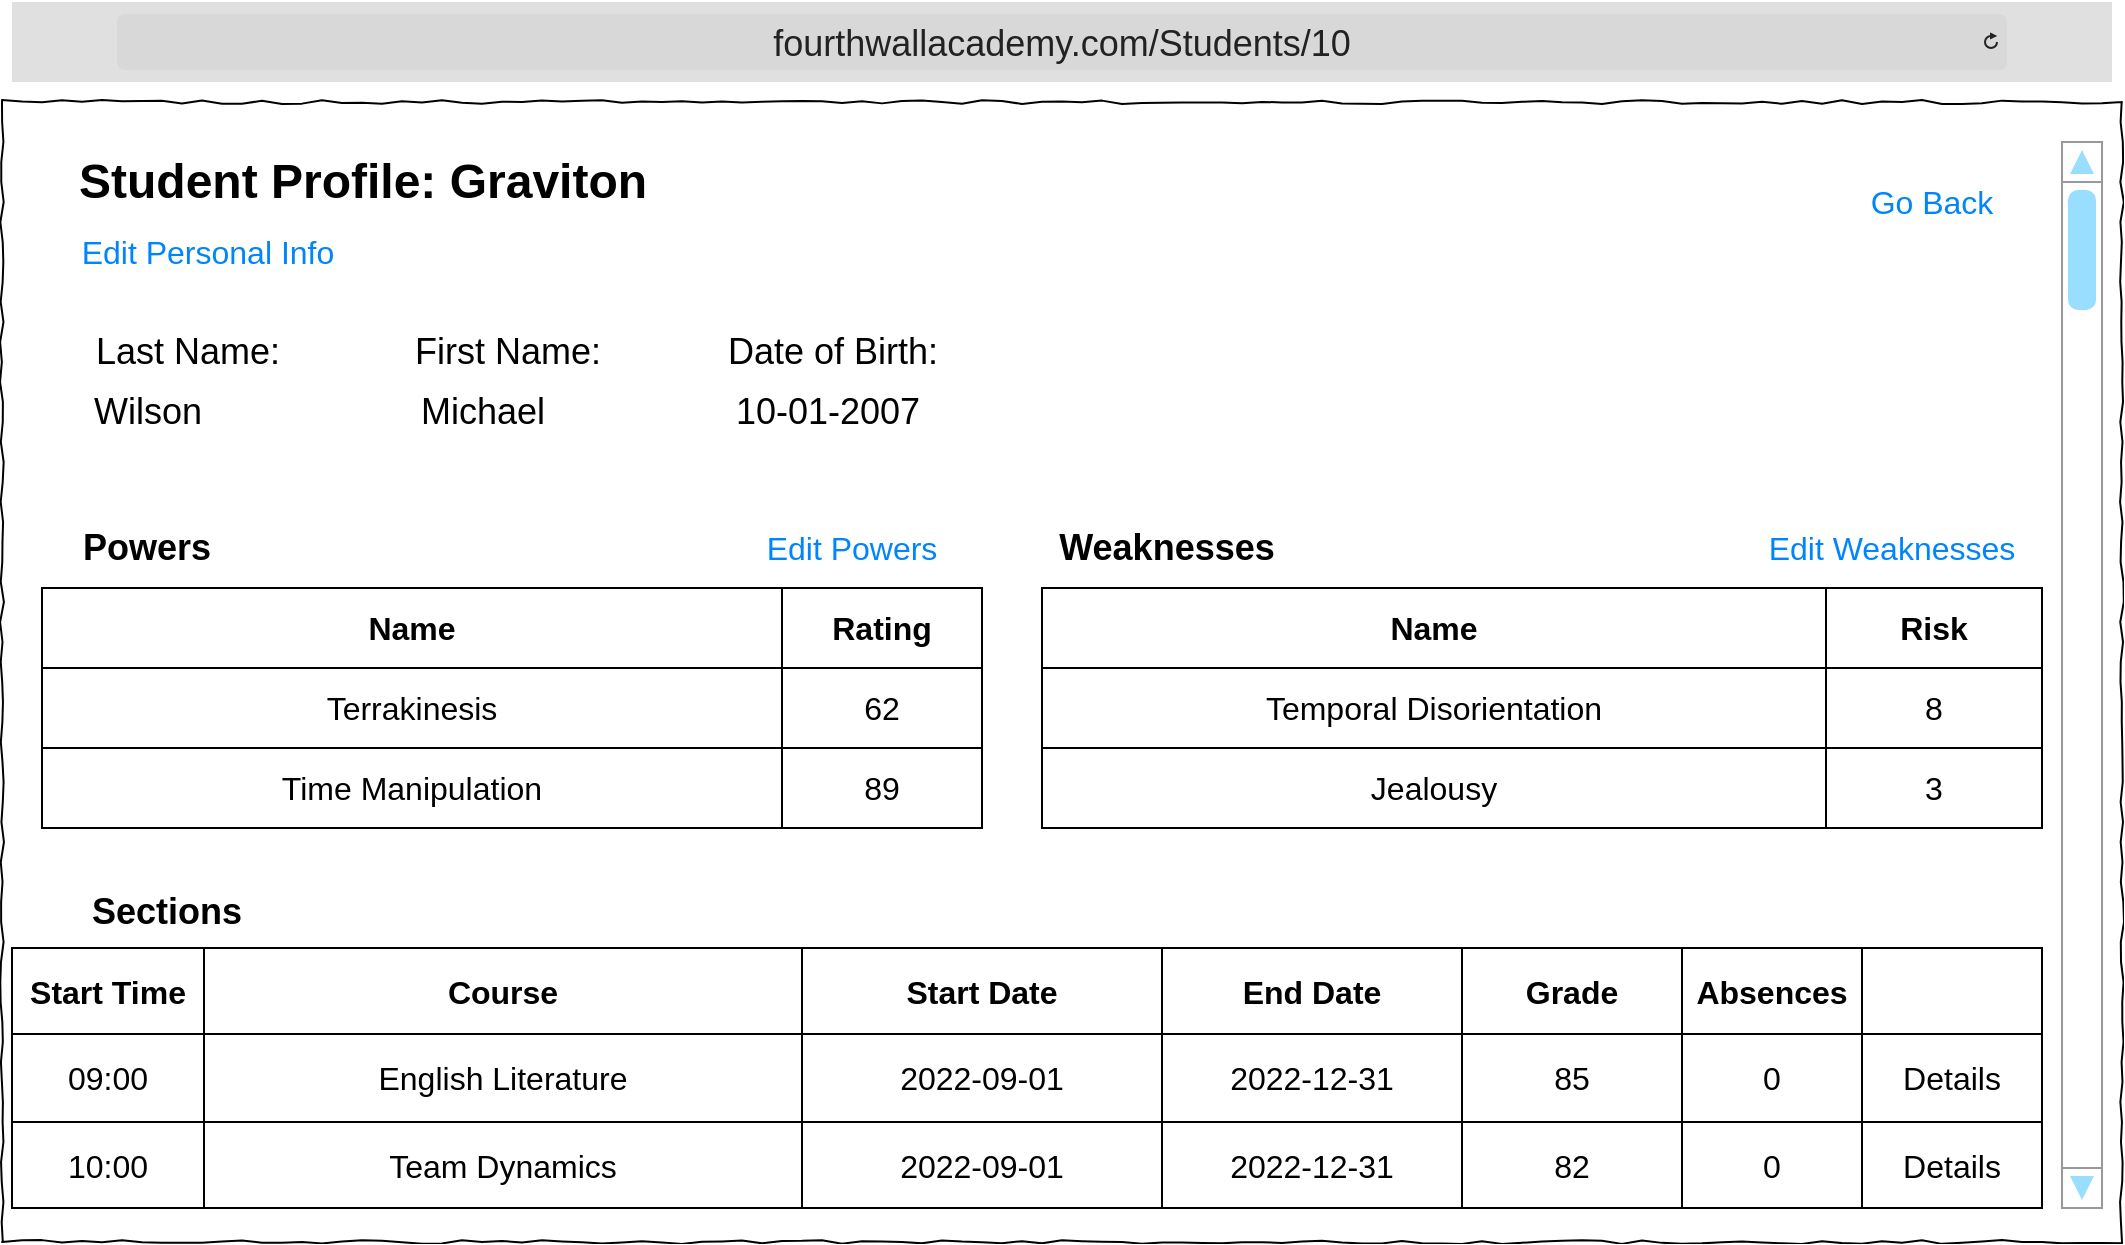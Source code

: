 <mxfile version="26.0.1">
  <diagram name="Page-1" id="03018318-947c-dd8e-b7a3-06fadd420f32">
    <mxGraphModel dx="3354" dy="1258" grid="1" gridSize="10" guides="1" tooltips="1" connect="1" arrows="1" fold="1" page="1" pageScale="1" pageWidth="1100" pageHeight="850" background="none" math="0" shadow="0">
      <root>
        <mxCell id="0" />
        <mxCell id="1" parent="0" />
        <mxCell id="677b7b8949515195-1" value="" style="whiteSpace=wrap;html=1;rounded=0;shadow=0;labelBackgroundColor=none;strokeColor=#000000;strokeWidth=1;fillColor=none;fontFamily=Verdana;fontSize=12;fontColor=#000000;align=center;comic=1;" parent="1" vertex="1">
          <mxGeometry x="20" y="70" width="1060" height="570" as="geometry" />
        </mxCell>
        <mxCell id="LmwmgGfayQPv5SeDVGtm-13" value="Go Back" style="html=1;shadow=0;dashed=0;shape=mxgraph.bootstrap.rrect;rSize=5;strokeColor=none;strokeWidth=1;fillColor=none;fontColor=#0085FC;whiteSpace=wrap;align=center;verticalAlign=middle;spacingLeft=0;fontStyle=0;fontSize=16;spacing=5;" parent="1" vertex="1">
          <mxGeometry x="940" y="100" width="90" height="40" as="geometry" />
        </mxCell>
        <mxCell id="LmwmgGfayQPv5SeDVGtm-14" value="&lt;font style=&quot;font-size: 18px;&quot;&gt;fourthwallacademy.com/Students/10&lt;/font&gt;" style="html=1;strokeWidth=1;shadow=0;dashed=0;shape=mxgraph.ios7ui.url;fillColor=#e0e0e0;strokeColor=#c0c0c0;buttonText=;strokeColor2=#222222;fontColor=#222222;fontSize=8;spacingTop=2;align=center;whiteSpace=wrap;" parent="1" vertex="1">
          <mxGeometry x="25" y="20" width="1050" height="40" as="geometry" />
        </mxCell>
        <mxCell id="yyuM_Z-W85GqfefdKvoD-1" value="&lt;font style=&quot;font-size: 18px;&quot;&gt;Wilson&lt;/font&gt;" style="text;html=1;align=center;verticalAlign=middle;whiteSpace=wrap;rounded=0;" parent="1" vertex="1">
          <mxGeometry x="57.5" y="210" width="70" height="30" as="geometry" />
        </mxCell>
        <mxCell id="yyuM_Z-W85GqfefdKvoD-2" value="&lt;font style=&quot;font-size: 18px;&quot;&gt;Last Name:&lt;/font&gt;" style="text;html=1;align=center;verticalAlign=middle;whiteSpace=wrap;rounded=0;" parent="1" vertex="1">
          <mxGeometry x="57.5" y="180" width="110" height="30" as="geometry" />
        </mxCell>
        <mxCell id="yyuM_Z-W85GqfefdKvoD-3" value="Student Profile: Graviton" style="text;strokeColor=none;fillColor=none;html=1;fontSize=24;fontStyle=1;verticalAlign=middle;align=center;" parent="1" vertex="1">
          <mxGeometry x="40" y="90" width="320" height="40" as="geometry" />
        </mxCell>
        <mxCell id="yyuM_Z-W85GqfefdKvoD-4" value="&lt;font style=&quot;font-size: 18px;&quot;&gt;First Name:&lt;/font&gt;" style="text;html=1;align=center;verticalAlign=middle;whiteSpace=wrap;rounded=0;" parent="1" vertex="1">
          <mxGeometry x="217.5" y="180" width="110" height="30" as="geometry" />
        </mxCell>
        <mxCell id="yyuM_Z-W85GqfefdKvoD-5" value="&lt;font style=&quot;font-size: 18px;&quot;&gt;Michael&lt;/font&gt;" style="text;html=1;align=center;verticalAlign=middle;whiteSpace=wrap;rounded=0;" parent="1" vertex="1">
          <mxGeometry x="227.5" y="210" width="65" height="30" as="geometry" />
        </mxCell>
        <mxCell id="yyuM_Z-W85GqfefdKvoD-6" value="&lt;font style=&quot;font-size: 18px;&quot;&gt;Date of Birth:&amp;nbsp;&lt;/font&gt;" style="text;html=1;align=center;verticalAlign=middle;whiteSpace=wrap;rounded=0;" parent="1" vertex="1">
          <mxGeometry x="377.5" y="180" width="120" height="30" as="geometry" />
        </mxCell>
        <mxCell id="yyuM_Z-W85GqfefdKvoD-7" value="&lt;span style=&quot;font-size: 18px;&quot;&gt;10-01-2007&lt;/span&gt;" style="text;html=1;align=center;verticalAlign=middle;whiteSpace=wrap;rounded=0;" parent="1" vertex="1">
          <mxGeometry x="377.5" y="210" width="110" height="30" as="geometry" />
        </mxCell>
        <mxCell id="yyuM_Z-W85GqfefdKvoD-21" value="" style="shape=table;startSize=0;container=1;collapsible=0;childLayout=tableLayout;fontSize=16;" parent="1" vertex="1">
          <mxGeometry x="40" y="313" width="470" height="120" as="geometry" />
        </mxCell>
        <mxCell id="yyuM_Z-W85GqfefdKvoD-22" value="" style="shape=tableRow;horizontal=0;startSize=0;swimlaneHead=0;swimlaneBody=0;strokeColor=inherit;top=0;left=0;bottom=0;right=0;collapsible=0;dropTarget=0;fillColor=none;points=[[0,0.5],[1,0.5]];portConstraint=eastwest;fontSize=16;" parent="yyuM_Z-W85GqfefdKvoD-21" vertex="1">
          <mxGeometry width="470" height="40" as="geometry" />
        </mxCell>
        <mxCell id="yyuM_Z-W85GqfefdKvoD-23" value="&lt;b&gt;Name&lt;/b&gt;" style="shape=partialRectangle;html=1;whiteSpace=wrap;connectable=0;strokeColor=inherit;overflow=hidden;fillColor=none;top=0;left=0;bottom=0;right=0;pointerEvents=1;fontSize=16;" parent="yyuM_Z-W85GqfefdKvoD-22" vertex="1">
          <mxGeometry width="370" height="40" as="geometry">
            <mxRectangle width="370" height="40" as="alternateBounds" />
          </mxGeometry>
        </mxCell>
        <mxCell id="yyuM_Z-W85GqfefdKvoD-25" value="&lt;b&gt;Rating&lt;/b&gt;" style="shape=partialRectangle;html=1;whiteSpace=wrap;connectable=0;strokeColor=inherit;overflow=hidden;fillColor=none;top=0;left=0;bottom=0;right=0;pointerEvents=1;fontSize=16;" parent="yyuM_Z-W85GqfefdKvoD-22" vertex="1">
          <mxGeometry x="370" width="100" height="40" as="geometry">
            <mxRectangle width="100" height="40" as="alternateBounds" />
          </mxGeometry>
        </mxCell>
        <mxCell id="yyuM_Z-W85GqfefdKvoD-26" value="" style="shape=tableRow;horizontal=0;startSize=0;swimlaneHead=0;swimlaneBody=0;strokeColor=inherit;top=0;left=0;bottom=0;right=0;collapsible=0;dropTarget=0;fillColor=none;points=[[0,0.5],[1,0.5]];portConstraint=eastwest;fontSize=16;" parent="yyuM_Z-W85GqfefdKvoD-21" vertex="1">
          <mxGeometry y="40" width="470" height="40" as="geometry" />
        </mxCell>
        <mxCell id="yyuM_Z-W85GqfefdKvoD-27" value="Terrakinesis" style="shape=partialRectangle;html=1;whiteSpace=wrap;connectable=0;strokeColor=inherit;overflow=hidden;fillColor=none;top=0;left=0;bottom=0;right=0;pointerEvents=1;fontSize=16;" parent="yyuM_Z-W85GqfefdKvoD-26" vertex="1">
          <mxGeometry width="370" height="40" as="geometry">
            <mxRectangle width="370" height="40" as="alternateBounds" />
          </mxGeometry>
        </mxCell>
        <mxCell id="yyuM_Z-W85GqfefdKvoD-29" value="62" style="shape=partialRectangle;html=1;whiteSpace=wrap;connectable=0;strokeColor=inherit;overflow=hidden;fillColor=none;top=0;left=0;bottom=0;right=0;pointerEvents=1;fontSize=16;" parent="yyuM_Z-W85GqfefdKvoD-26" vertex="1">
          <mxGeometry x="370" width="100" height="40" as="geometry">
            <mxRectangle width="100" height="40" as="alternateBounds" />
          </mxGeometry>
        </mxCell>
        <mxCell id="yyuM_Z-W85GqfefdKvoD-30" value="" style="shape=tableRow;horizontal=0;startSize=0;swimlaneHead=0;swimlaneBody=0;strokeColor=inherit;top=0;left=0;bottom=0;right=0;collapsible=0;dropTarget=0;fillColor=none;points=[[0,0.5],[1,0.5]];portConstraint=eastwest;fontSize=16;" parent="yyuM_Z-W85GqfefdKvoD-21" vertex="1">
          <mxGeometry y="80" width="470" height="40" as="geometry" />
        </mxCell>
        <mxCell id="yyuM_Z-W85GqfefdKvoD-31" value="Time Manipulation" style="shape=partialRectangle;html=1;whiteSpace=wrap;connectable=0;strokeColor=inherit;overflow=hidden;fillColor=none;top=0;left=0;bottom=0;right=0;pointerEvents=1;fontSize=16;" parent="yyuM_Z-W85GqfefdKvoD-30" vertex="1">
          <mxGeometry width="370" height="40" as="geometry">
            <mxRectangle width="370" height="40" as="alternateBounds" />
          </mxGeometry>
        </mxCell>
        <mxCell id="yyuM_Z-W85GqfefdKvoD-33" value="89" style="shape=partialRectangle;html=1;whiteSpace=wrap;connectable=0;strokeColor=inherit;overflow=hidden;fillColor=none;top=0;left=0;bottom=0;right=0;pointerEvents=1;fontSize=16;" parent="yyuM_Z-W85GqfefdKvoD-30" vertex="1">
          <mxGeometry x="370" width="100" height="40" as="geometry">
            <mxRectangle width="100" height="40" as="alternateBounds" />
          </mxGeometry>
        </mxCell>
        <mxCell id="yyuM_Z-W85GqfefdKvoD-37" value="&lt;b&gt;&lt;font style=&quot;font-size: 18px;&quot;&gt;Powers&lt;/font&gt;&lt;/b&gt;" style="text;html=1;align=center;verticalAlign=middle;whiteSpace=wrap;rounded=0;" parent="1" vertex="1">
          <mxGeometry x="40" y="278" width="105" height="30" as="geometry" />
        </mxCell>
        <mxCell id="yyuM_Z-W85GqfefdKvoD-38" value="Edit Powers" style="html=1;shadow=0;dashed=0;shape=mxgraph.bootstrap.rrect;rSize=5;strokeColor=none;strokeWidth=1;fillColor=none;fontColor=#0085FC;whiteSpace=wrap;align=center;verticalAlign=middle;spacingLeft=0;fontStyle=0;fontSize=16;spacing=5;" parent="1" vertex="1">
          <mxGeometry x="390" y="278" width="110" height="30" as="geometry" />
        </mxCell>
        <mxCell id="yyuM_Z-W85GqfefdKvoD-39" value="&lt;b&gt;&lt;font style=&quot;font-size: 18px;&quot;&gt;Weaknesses&lt;/font&gt;&lt;/b&gt;" style="text;html=1;align=center;verticalAlign=middle;whiteSpace=wrap;rounded=0;" parent="1" vertex="1">
          <mxGeometry x="550" y="278" width="105" height="30" as="geometry" />
        </mxCell>
        <mxCell id="yyuM_Z-W85GqfefdKvoD-40" value="Edit Weaknesses" style="html=1;shadow=0;dashed=0;shape=mxgraph.bootstrap.rrect;rSize=5;strokeColor=none;strokeWidth=1;fillColor=none;fontColor=#0085FC;whiteSpace=wrap;align=center;verticalAlign=middle;spacingLeft=0;fontStyle=0;fontSize=16;spacing=5;" parent="1" vertex="1">
          <mxGeometry x="880" y="278" width="170" height="30" as="geometry" />
        </mxCell>
        <mxCell id="yyuM_Z-W85GqfefdKvoD-41" value="" style="shape=table;startSize=0;container=1;collapsible=0;childLayout=tableLayout;fontSize=16;" parent="1" vertex="1">
          <mxGeometry x="540" y="313" width="500" height="120" as="geometry" />
        </mxCell>
        <mxCell id="yyuM_Z-W85GqfefdKvoD-42" value="" style="shape=tableRow;horizontal=0;startSize=0;swimlaneHead=0;swimlaneBody=0;strokeColor=inherit;top=0;left=0;bottom=0;right=0;collapsible=0;dropTarget=0;fillColor=none;points=[[0,0.5],[1,0.5]];portConstraint=eastwest;fontSize=16;" parent="yyuM_Z-W85GqfefdKvoD-41" vertex="1">
          <mxGeometry width="500" height="40" as="geometry" />
        </mxCell>
        <mxCell id="yyuM_Z-W85GqfefdKvoD-43" value="&lt;b&gt;Name&lt;/b&gt;" style="shape=partialRectangle;html=1;whiteSpace=wrap;connectable=0;strokeColor=inherit;overflow=hidden;fillColor=none;top=0;left=0;bottom=0;right=0;pointerEvents=1;fontSize=16;" parent="yyuM_Z-W85GqfefdKvoD-42" vertex="1">
          <mxGeometry width="392" height="40" as="geometry">
            <mxRectangle width="392" height="40" as="alternateBounds" />
          </mxGeometry>
        </mxCell>
        <mxCell id="yyuM_Z-W85GqfefdKvoD-45" value="&lt;b&gt;Risk&lt;/b&gt;" style="shape=partialRectangle;html=1;whiteSpace=wrap;connectable=0;strokeColor=inherit;overflow=hidden;fillColor=none;top=0;left=0;bottom=0;right=0;pointerEvents=1;fontSize=16;" parent="yyuM_Z-W85GqfefdKvoD-42" vertex="1">
          <mxGeometry x="392" width="108" height="40" as="geometry">
            <mxRectangle width="108" height="40" as="alternateBounds" />
          </mxGeometry>
        </mxCell>
        <mxCell id="yyuM_Z-W85GqfefdKvoD-47" value="" style="shape=tableRow;horizontal=0;startSize=0;swimlaneHead=0;swimlaneBody=0;strokeColor=inherit;top=0;left=0;bottom=0;right=0;collapsible=0;dropTarget=0;fillColor=none;points=[[0,0.5],[1,0.5]];portConstraint=eastwest;fontSize=16;" parent="yyuM_Z-W85GqfefdKvoD-41" vertex="1">
          <mxGeometry y="40" width="500" height="40" as="geometry" />
        </mxCell>
        <mxCell id="yyuM_Z-W85GqfefdKvoD-48" value="Temporal Disorientation" style="shape=partialRectangle;html=1;whiteSpace=wrap;connectable=0;strokeColor=inherit;overflow=hidden;fillColor=none;top=0;left=0;bottom=0;right=0;pointerEvents=1;fontSize=16;" parent="yyuM_Z-W85GqfefdKvoD-47" vertex="1">
          <mxGeometry width="392" height="40" as="geometry">
            <mxRectangle width="392" height="40" as="alternateBounds" />
          </mxGeometry>
        </mxCell>
        <mxCell id="yyuM_Z-W85GqfefdKvoD-50" value="8" style="shape=partialRectangle;html=1;whiteSpace=wrap;connectable=0;strokeColor=inherit;overflow=hidden;fillColor=none;top=0;left=0;bottom=0;right=0;pointerEvents=1;fontSize=16;" parent="yyuM_Z-W85GqfefdKvoD-47" vertex="1">
          <mxGeometry x="392" width="108" height="40" as="geometry">
            <mxRectangle width="108" height="40" as="alternateBounds" />
          </mxGeometry>
        </mxCell>
        <mxCell id="yyuM_Z-W85GqfefdKvoD-52" value="" style="shape=tableRow;horizontal=0;startSize=0;swimlaneHead=0;swimlaneBody=0;strokeColor=inherit;top=0;left=0;bottom=0;right=0;collapsible=0;dropTarget=0;fillColor=none;points=[[0,0.5],[1,0.5]];portConstraint=eastwest;fontSize=16;" parent="yyuM_Z-W85GqfefdKvoD-41" vertex="1">
          <mxGeometry y="80" width="500" height="40" as="geometry" />
        </mxCell>
        <mxCell id="yyuM_Z-W85GqfefdKvoD-53" value="Jealousy" style="shape=partialRectangle;html=1;whiteSpace=wrap;connectable=0;strokeColor=inherit;overflow=hidden;fillColor=none;top=0;left=0;bottom=0;right=0;pointerEvents=1;fontSize=16;" parent="yyuM_Z-W85GqfefdKvoD-52" vertex="1">
          <mxGeometry width="392" height="40" as="geometry">
            <mxRectangle width="392" height="40" as="alternateBounds" />
          </mxGeometry>
        </mxCell>
        <mxCell id="yyuM_Z-W85GqfefdKvoD-55" value="3" style="shape=partialRectangle;html=1;whiteSpace=wrap;connectable=0;strokeColor=inherit;overflow=hidden;fillColor=none;top=0;left=0;bottom=0;right=0;pointerEvents=1;fontSize=16;" parent="yyuM_Z-W85GqfefdKvoD-52" vertex="1">
          <mxGeometry x="392" width="108" height="40" as="geometry">
            <mxRectangle width="108" height="40" as="alternateBounds" />
          </mxGeometry>
        </mxCell>
        <mxCell id="MeoE3m0ix6BkU6B8S3G8-1" value="" style="shape=table;startSize=0;container=1;collapsible=0;childLayout=tableLayout;fontSize=16;" parent="1" vertex="1">
          <mxGeometry x="25" y="493" width="1015" height="130" as="geometry" />
        </mxCell>
        <mxCell id="MeoE3m0ix6BkU6B8S3G8-2" value="" style="shape=tableRow;horizontal=0;startSize=0;swimlaneHead=0;swimlaneBody=0;strokeColor=inherit;top=0;left=0;bottom=0;right=0;collapsible=0;dropTarget=0;fillColor=none;points=[[0,0.5],[1,0.5]];portConstraint=eastwest;fontSize=16;" parent="MeoE3m0ix6BkU6B8S3G8-1" vertex="1">
          <mxGeometry width="1015" height="43" as="geometry" />
        </mxCell>
        <mxCell id="MeoE3m0ix6BkU6B8S3G8-31" value="&lt;b&gt;Start Time&lt;/b&gt;" style="shape=partialRectangle;html=1;whiteSpace=wrap;connectable=0;strokeColor=inherit;overflow=hidden;fillColor=none;top=0;left=0;bottom=0;right=0;pointerEvents=1;fontSize=16;" parent="MeoE3m0ix6BkU6B8S3G8-2" vertex="1">
          <mxGeometry width="96" height="43" as="geometry">
            <mxRectangle width="96" height="43" as="alternateBounds" />
          </mxGeometry>
        </mxCell>
        <mxCell id="MeoE3m0ix6BkU6B8S3G8-3" value="&lt;b&gt;Course&lt;/b&gt;" style="shape=partialRectangle;html=1;whiteSpace=wrap;connectable=0;strokeColor=inherit;overflow=hidden;fillColor=none;top=0;left=0;bottom=0;right=0;pointerEvents=1;fontSize=16;" parent="MeoE3m0ix6BkU6B8S3G8-2" vertex="1">
          <mxGeometry x="96" width="299" height="43" as="geometry">
            <mxRectangle width="299" height="43" as="alternateBounds" />
          </mxGeometry>
        </mxCell>
        <mxCell id="MeoE3m0ix6BkU6B8S3G8-20" value="&lt;b&gt;Start Date&lt;/b&gt;" style="shape=partialRectangle;html=1;whiteSpace=wrap;connectable=0;strokeColor=inherit;overflow=hidden;fillColor=none;top=0;left=0;bottom=0;right=0;pointerEvents=1;fontSize=16;" parent="MeoE3m0ix6BkU6B8S3G8-2" vertex="1">
          <mxGeometry x="395" width="180" height="43" as="geometry">
            <mxRectangle width="180" height="43" as="alternateBounds" />
          </mxGeometry>
        </mxCell>
        <mxCell id="MeoE3m0ix6BkU6B8S3G8-17" value="&lt;b&gt;End Date&lt;/b&gt;" style="shape=partialRectangle;html=1;whiteSpace=wrap;connectable=0;strokeColor=inherit;overflow=hidden;fillColor=none;top=0;left=0;bottom=0;right=0;pointerEvents=1;fontSize=16;" parent="MeoE3m0ix6BkU6B8S3G8-2" vertex="1">
          <mxGeometry x="575" width="150" height="43" as="geometry">
            <mxRectangle width="150" height="43" as="alternateBounds" />
          </mxGeometry>
        </mxCell>
        <mxCell id="MeoE3m0ix6BkU6B8S3G8-4" value="&lt;b&gt;Grade&lt;/b&gt;" style="shape=partialRectangle;html=1;whiteSpace=wrap;connectable=0;strokeColor=inherit;overflow=hidden;fillColor=none;top=0;left=0;bottom=0;right=0;pointerEvents=1;fontSize=16;" parent="MeoE3m0ix6BkU6B8S3G8-2" vertex="1">
          <mxGeometry x="725" width="110" height="43" as="geometry">
            <mxRectangle width="110" height="43" as="alternateBounds" />
          </mxGeometry>
        </mxCell>
        <mxCell id="MeoE3m0ix6BkU6B8S3G8-5" value="&lt;b&gt;Absences&lt;/b&gt;" style="shape=partialRectangle;html=1;whiteSpace=wrap;connectable=0;strokeColor=inherit;overflow=hidden;fillColor=none;top=0;left=0;bottom=0;right=0;pointerEvents=1;fontSize=16;" parent="MeoE3m0ix6BkU6B8S3G8-2" vertex="1">
          <mxGeometry x="835" width="90" height="43" as="geometry">
            <mxRectangle width="90" height="43" as="alternateBounds" />
          </mxGeometry>
        </mxCell>
        <mxCell id="MeoE3m0ix6BkU6B8S3G8-36" style="shape=partialRectangle;html=1;whiteSpace=wrap;connectable=0;strokeColor=inherit;overflow=hidden;fillColor=none;top=0;left=0;bottom=0;right=0;pointerEvents=1;fontSize=16;" parent="MeoE3m0ix6BkU6B8S3G8-2" vertex="1">
          <mxGeometry x="925" width="90" height="43" as="geometry">
            <mxRectangle width="90" height="43" as="alternateBounds" />
          </mxGeometry>
        </mxCell>
        <mxCell id="MeoE3m0ix6BkU6B8S3G8-6" value="" style="shape=tableRow;horizontal=0;startSize=0;swimlaneHead=0;swimlaneBody=0;strokeColor=inherit;top=0;left=0;bottom=0;right=0;collapsible=0;dropTarget=0;fillColor=none;points=[[0,0.5],[1,0.5]];portConstraint=eastwest;fontSize=16;" parent="MeoE3m0ix6BkU6B8S3G8-1" vertex="1">
          <mxGeometry y="43" width="1015" height="44" as="geometry" />
        </mxCell>
        <mxCell id="MeoE3m0ix6BkU6B8S3G8-32" value="09:00" style="shape=partialRectangle;html=1;whiteSpace=wrap;connectable=0;strokeColor=inherit;overflow=hidden;fillColor=none;top=0;left=0;bottom=0;right=0;pointerEvents=1;fontSize=16;" parent="MeoE3m0ix6BkU6B8S3G8-6" vertex="1">
          <mxGeometry width="96" height="44" as="geometry">
            <mxRectangle width="96" height="44" as="alternateBounds" />
          </mxGeometry>
        </mxCell>
        <mxCell id="MeoE3m0ix6BkU6B8S3G8-7" value="English Literature" style="shape=partialRectangle;html=1;whiteSpace=wrap;connectable=0;strokeColor=inherit;overflow=hidden;fillColor=none;top=0;left=0;bottom=0;right=0;pointerEvents=1;fontSize=16;" parent="MeoE3m0ix6BkU6B8S3G8-6" vertex="1">
          <mxGeometry x="96" width="299" height="44" as="geometry">
            <mxRectangle width="299" height="44" as="alternateBounds" />
          </mxGeometry>
        </mxCell>
        <mxCell id="MeoE3m0ix6BkU6B8S3G8-21" value="2022-09-01" style="shape=partialRectangle;html=1;whiteSpace=wrap;connectable=0;strokeColor=inherit;overflow=hidden;fillColor=none;top=0;left=0;bottom=0;right=0;pointerEvents=1;fontSize=16;" parent="MeoE3m0ix6BkU6B8S3G8-6" vertex="1">
          <mxGeometry x="395" width="180" height="44" as="geometry">
            <mxRectangle width="180" height="44" as="alternateBounds" />
          </mxGeometry>
        </mxCell>
        <mxCell id="MeoE3m0ix6BkU6B8S3G8-18" value="2022-12-31" style="shape=partialRectangle;html=1;whiteSpace=wrap;connectable=0;strokeColor=inherit;overflow=hidden;fillColor=none;top=0;left=0;bottom=0;right=0;pointerEvents=1;fontSize=16;" parent="MeoE3m0ix6BkU6B8S3G8-6" vertex="1">
          <mxGeometry x="575" width="150" height="44" as="geometry">
            <mxRectangle width="150" height="44" as="alternateBounds" />
          </mxGeometry>
        </mxCell>
        <mxCell id="MeoE3m0ix6BkU6B8S3G8-8" value="85" style="shape=partialRectangle;html=1;whiteSpace=wrap;connectable=0;strokeColor=inherit;overflow=hidden;fillColor=none;top=0;left=0;bottom=0;right=0;pointerEvents=1;fontSize=16;" parent="MeoE3m0ix6BkU6B8S3G8-6" vertex="1">
          <mxGeometry x="725" width="110" height="44" as="geometry">
            <mxRectangle width="110" height="44" as="alternateBounds" />
          </mxGeometry>
        </mxCell>
        <mxCell id="MeoE3m0ix6BkU6B8S3G8-9" value="0" style="shape=partialRectangle;html=1;whiteSpace=wrap;connectable=0;strokeColor=inherit;overflow=hidden;fillColor=none;top=0;left=0;bottom=0;right=0;pointerEvents=1;fontSize=16;" parent="MeoE3m0ix6BkU6B8S3G8-6" vertex="1">
          <mxGeometry x="835" width="90" height="44" as="geometry">
            <mxRectangle width="90" height="44" as="alternateBounds" />
          </mxGeometry>
        </mxCell>
        <mxCell id="MeoE3m0ix6BkU6B8S3G8-37" value="&lt;font style=&quot;color: light-dark(rgb(0, 0, 0), rgb(51, 153, 255));&quot;&gt;Details&lt;/font&gt;" style="shape=partialRectangle;html=1;whiteSpace=wrap;connectable=0;strokeColor=inherit;overflow=hidden;fillColor=none;top=0;left=0;bottom=0;right=0;pointerEvents=1;fontSize=16;" parent="MeoE3m0ix6BkU6B8S3G8-6" vertex="1">
          <mxGeometry x="925" width="90" height="44" as="geometry">
            <mxRectangle width="90" height="44" as="alternateBounds" />
          </mxGeometry>
        </mxCell>
        <mxCell id="MeoE3m0ix6BkU6B8S3G8-10" value="" style="shape=tableRow;horizontal=0;startSize=0;swimlaneHead=0;swimlaneBody=0;strokeColor=inherit;top=0;left=0;bottom=0;right=0;collapsible=0;dropTarget=0;fillColor=none;points=[[0,0.5],[1,0.5]];portConstraint=eastwest;fontSize=16;" parent="MeoE3m0ix6BkU6B8S3G8-1" vertex="1">
          <mxGeometry y="87" width="1015" height="43" as="geometry" />
        </mxCell>
        <mxCell id="MeoE3m0ix6BkU6B8S3G8-33" value="10:00" style="shape=partialRectangle;html=1;whiteSpace=wrap;connectable=0;strokeColor=inherit;overflow=hidden;fillColor=none;top=0;left=0;bottom=0;right=0;pointerEvents=1;fontSize=16;" parent="MeoE3m0ix6BkU6B8S3G8-10" vertex="1">
          <mxGeometry width="96" height="43" as="geometry">
            <mxRectangle width="96" height="43" as="alternateBounds" />
          </mxGeometry>
        </mxCell>
        <mxCell id="MeoE3m0ix6BkU6B8S3G8-11" value="Team Dynamics" style="shape=partialRectangle;html=1;whiteSpace=wrap;connectable=0;strokeColor=inherit;overflow=hidden;fillColor=none;top=0;left=0;bottom=0;right=0;pointerEvents=1;fontSize=16;" parent="MeoE3m0ix6BkU6B8S3G8-10" vertex="1">
          <mxGeometry x="96" width="299" height="43" as="geometry">
            <mxRectangle width="299" height="43" as="alternateBounds" />
          </mxGeometry>
        </mxCell>
        <mxCell id="MeoE3m0ix6BkU6B8S3G8-22" value="2022-09-01" style="shape=partialRectangle;html=1;whiteSpace=wrap;connectable=0;strokeColor=inherit;overflow=hidden;fillColor=none;top=0;left=0;bottom=0;right=0;pointerEvents=1;fontSize=16;" parent="MeoE3m0ix6BkU6B8S3G8-10" vertex="1">
          <mxGeometry x="395" width="180" height="43" as="geometry">
            <mxRectangle width="180" height="43" as="alternateBounds" />
          </mxGeometry>
        </mxCell>
        <mxCell id="MeoE3m0ix6BkU6B8S3G8-19" value="2022-12-31" style="shape=partialRectangle;html=1;whiteSpace=wrap;connectable=0;strokeColor=inherit;overflow=hidden;fillColor=none;top=0;left=0;bottom=0;right=0;pointerEvents=1;fontSize=16;" parent="MeoE3m0ix6BkU6B8S3G8-10" vertex="1">
          <mxGeometry x="575" width="150" height="43" as="geometry">
            <mxRectangle width="150" height="43" as="alternateBounds" />
          </mxGeometry>
        </mxCell>
        <mxCell id="MeoE3m0ix6BkU6B8S3G8-12" value="82" style="shape=partialRectangle;html=1;whiteSpace=wrap;connectable=0;strokeColor=inherit;overflow=hidden;fillColor=none;top=0;left=0;bottom=0;right=0;pointerEvents=1;fontSize=16;" parent="MeoE3m0ix6BkU6B8S3G8-10" vertex="1">
          <mxGeometry x="725" width="110" height="43" as="geometry">
            <mxRectangle width="110" height="43" as="alternateBounds" />
          </mxGeometry>
        </mxCell>
        <mxCell id="MeoE3m0ix6BkU6B8S3G8-13" value="0" style="shape=partialRectangle;html=1;whiteSpace=wrap;connectable=0;strokeColor=inherit;overflow=hidden;fillColor=none;top=0;left=0;bottom=0;right=0;pointerEvents=1;fontSize=16;" parent="MeoE3m0ix6BkU6B8S3G8-10" vertex="1">
          <mxGeometry x="835" width="90" height="43" as="geometry">
            <mxRectangle width="90" height="43" as="alternateBounds" />
          </mxGeometry>
        </mxCell>
        <mxCell id="MeoE3m0ix6BkU6B8S3G8-38" value="&lt;font style=&quot;color: light-dark(rgb(0, 0, 0), rgb(51, 153, 255));&quot;&gt;Details&lt;/font&gt;" style="shape=partialRectangle;html=1;whiteSpace=wrap;connectable=0;strokeColor=inherit;overflow=hidden;fillColor=none;top=0;left=0;bottom=0;right=0;pointerEvents=1;fontSize=16;" parent="MeoE3m0ix6BkU6B8S3G8-10" vertex="1">
          <mxGeometry x="925" width="90" height="43" as="geometry">
            <mxRectangle width="90" height="43" as="alternateBounds" />
          </mxGeometry>
        </mxCell>
        <mxCell id="MeoE3m0ix6BkU6B8S3G8-30" value="" style="verticalLabelPosition=bottom;shadow=0;dashed=0;align=center;html=1;verticalAlign=top;strokeWidth=1;shape=mxgraph.mockup.navigation.scrollBar;strokeColor=#999999;barPos=99.076;fillColor2=#99ddff;strokeColor2=none;direction=north;" parent="1" vertex="1">
          <mxGeometry x="1050" y="90" width="20" height="533" as="geometry" />
        </mxCell>
        <mxCell id="MeoE3m0ix6BkU6B8S3G8-35" value="&lt;b&gt;&lt;font style=&quot;font-size: 18px;&quot;&gt;Sections&lt;/font&gt;&lt;/b&gt;" style="text;html=1;align=center;verticalAlign=middle;whiteSpace=wrap;rounded=0;" parent="1" vertex="1">
          <mxGeometry x="50" y="460" width="105" height="30" as="geometry" />
        </mxCell>
        <mxCell id="kS5yVfjcqDkCFViY-bDe-1" value="Edit Personal Info" style="html=1;shadow=0;dashed=0;shape=mxgraph.bootstrap.rrect;rSize=5;strokeColor=none;strokeWidth=1;fillColor=none;fontColor=#0085FC;whiteSpace=wrap;align=center;verticalAlign=middle;spacingLeft=0;fontStyle=0;fontSize=16;spacing=5;" vertex="1" parent="1">
          <mxGeometry x="27.5" y="130" width="190" height="30" as="geometry" />
        </mxCell>
      </root>
    </mxGraphModel>
  </diagram>
</mxfile>
